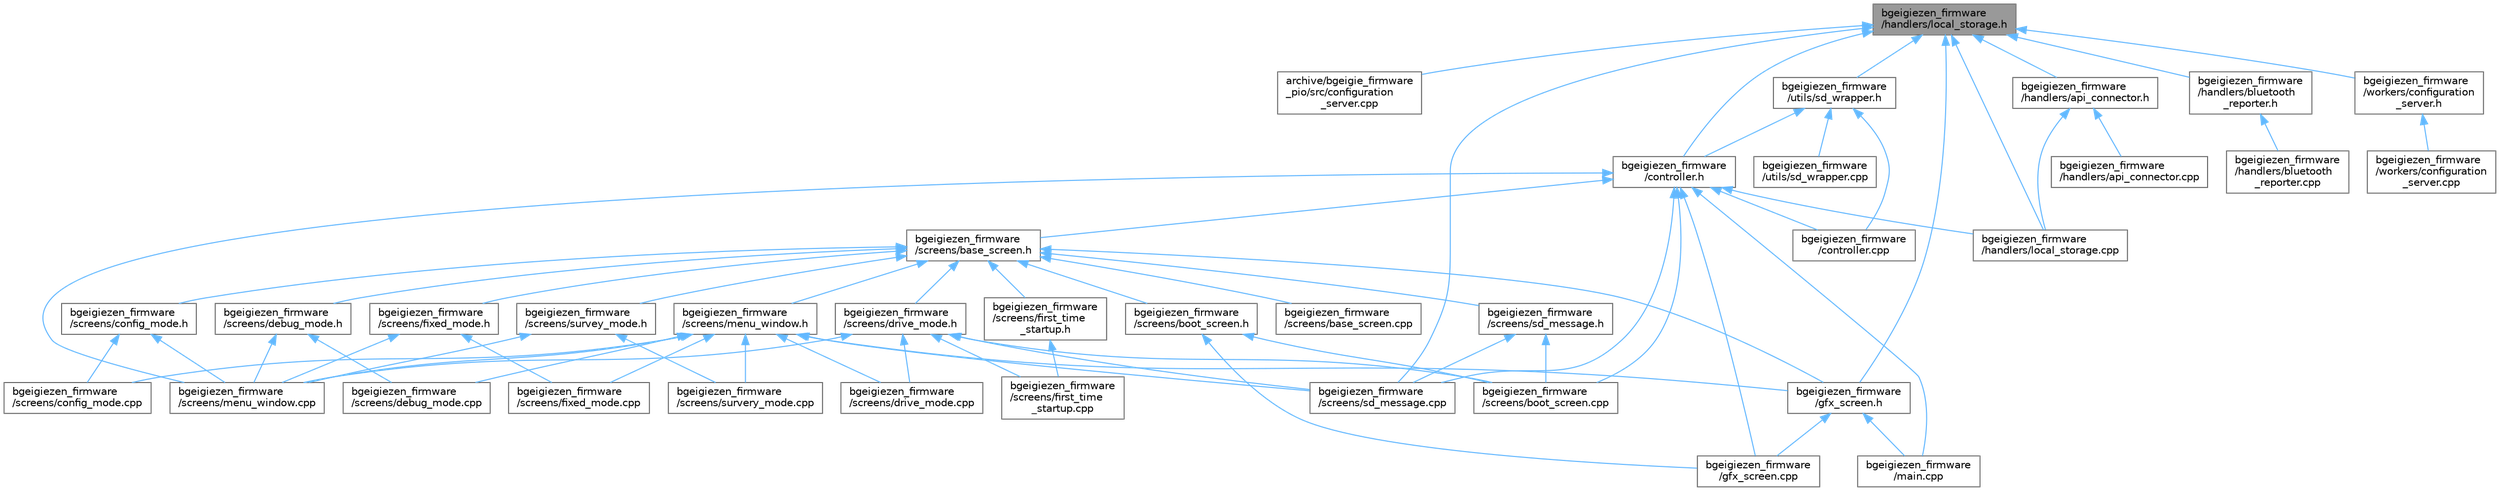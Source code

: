digraph "bgeigiezen_firmware/handlers/local_storage.h"
{
 // LATEX_PDF_SIZE
  bgcolor="transparent";
  edge [fontname=Helvetica,fontsize=10,labelfontname=Helvetica,labelfontsize=10];
  node [fontname=Helvetica,fontsize=10,shape=box,height=0.2,width=0.4];
  Node1 [id="Node000001",label="bgeigiezen_firmware\l/handlers/local_storage.h",height=0.2,width=0.4,color="gray40", fillcolor="grey60", style="filled", fontcolor="black",tooltip=" "];
  Node1 -> Node2 [id="edge64_Node000001_Node000002",dir="back",color="steelblue1",style="solid",tooltip=" "];
  Node2 [id="Node000002",label="archive/bgeigie_firmware\l_pio/src/configuration\l_server.cpp",height=0.2,width=0.4,color="grey40", fillcolor="white", style="filled",URL="$archive_2bgeigie__firmware__pio_2src_2configuration__server_8cpp.html",tooltip=" "];
  Node1 -> Node3 [id="edge65_Node000001_Node000003",dir="back",color="steelblue1",style="solid",tooltip=" "];
  Node3 [id="Node000003",label="bgeigiezen_firmware\l/controller.h",height=0.2,width=0.4,color="grey40", fillcolor="white", style="filled",URL="$controller_8h.html",tooltip=" "];
  Node3 -> Node4 [id="edge66_Node000003_Node000004",dir="back",color="steelblue1",style="solid",tooltip=" "];
  Node4 [id="Node000004",label="bgeigiezen_firmware\l/controller.cpp",height=0.2,width=0.4,color="grey40", fillcolor="white", style="filled",URL="$controller_8cpp.html",tooltip=" "];
  Node3 -> Node5 [id="edge67_Node000003_Node000005",dir="back",color="steelblue1",style="solid",tooltip=" "];
  Node5 [id="Node000005",label="bgeigiezen_firmware\l/gfx_screen.cpp",height=0.2,width=0.4,color="grey40", fillcolor="white", style="filled",URL="$gfx__screen_8cpp.html",tooltip=" "];
  Node3 -> Node6 [id="edge68_Node000003_Node000006",dir="back",color="steelblue1",style="solid",tooltip=" "];
  Node6 [id="Node000006",label="bgeigiezen_firmware\l/handlers/local_storage.cpp",height=0.2,width=0.4,color="grey40", fillcolor="white", style="filled",URL="$local__storage_8cpp.html",tooltip=" "];
  Node3 -> Node7 [id="edge69_Node000003_Node000007",dir="back",color="steelblue1",style="solid",tooltip=" "];
  Node7 [id="Node000007",label="bgeigiezen_firmware\l/main.cpp",height=0.2,width=0.4,color="grey40", fillcolor="white", style="filled",URL="$bgeigiezen__firmware_2main_8cpp.html",tooltip=" "];
  Node3 -> Node8 [id="edge70_Node000003_Node000008",dir="back",color="steelblue1",style="solid",tooltip=" "];
  Node8 [id="Node000008",label="bgeigiezen_firmware\l/screens/base_screen.h",height=0.2,width=0.4,color="grey40", fillcolor="white", style="filled",URL="$base__screen_8h.html",tooltip=" "];
  Node8 -> Node9 [id="edge71_Node000008_Node000009",dir="back",color="steelblue1",style="solid",tooltip=" "];
  Node9 [id="Node000009",label="bgeigiezen_firmware\l/gfx_screen.h",height=0.2,width=0.4,color="grey40", fillcolor="white", style="filled",URL="$gfx__screen_8h.html",tooltip=" "];
  Node9 -> Node5 [id="edge72_Node000009_Node000005",dir="back",color="steelblue1",style="solid",tooltip=" "];
  Node9 -> Node7 [id="edge73_Node000009_Node000007",dir="back",color="steelblue1",style="solid",tooltip=" "];
  Node8 -> Node10 [id="edge74_Node000008_Node000010",dir="back",color="steelblue1",style="solid",tooltip=" "];
  Node10 [id="Node000010",label="bgeigiezen_firmware\l/screens/base_screen.cpp",height=0.2,width=0.4,color="grey40", fillcolor="white", style="filled",URL="$base__screen_8cpp.html",tooltip=" "];
  Node8 -> Node11 [id="edge75_Node000008_Node000011",dir="back",color="steelblue1",style="solid",tooltip=" "];
  Node11 [id="Node000011",label="bgeigiezen_firmware\l/screens/boot_screen.h",height=0.2,width=0.4,color="grey40", fillcolor="white", style="filled",URL="$boot__screen_8h.html",tooltip=" "];
  Node11 -> Node5 [id="edge76_Node000011_Node000005",dir="back",color="steelblue1",style="solid",tooltip=" "];
  Node11 -> Node12 [id="edge77_Node000011_Node000012",dir="back",color="steelblue1",style="solid",tooltip=" "];
  Node12 [id="Node000012",label="bgeigiezen_firmware\l/screens/boot_screen.cpp",height=0.2,width=0.4,color="grey40", fillcolor="white", style="filled",URL="$boot__screen_8cpp.html",tooltip=" "];
  Node8 -> Node13 [id="edge78_Node000008_Node000013",dir="back",color="steelblue1",style="solid",tooltip=" "];
  Node13 [id="Node000013",label="bgeigiezen_firmware\l/screens/config_mode.h",height=0.2,width=0.4,color="grey40", fillcolor="white", style="filled",URL="$config__mode_8h.html",tooltip=" "];
  Node13 -> Node14 [id="edge79_Node000013_Node000014",dir="back",color="steelblue1",style="solid",tooltip=" "];
  Node14 [id="Node000014",label="bgeigiezen_firmware\l/screens/config_mode.cpp",height=0.2,width=0.4,color="grey40", fillcolor="white", style="filled",URL="$config__mode_8cpp.html",tooltip=" "];
  Node13 -> Node15 [id="edge80_Node000013_Node000015",dir="back",color="steelblue1",style="solid",tooltip=" "];
  Node15 [id="Node000015",label="bgeigiezen_firmware\l/screens/menu_window.cpp",height=0.2,width=0.4,color="grey40", fillcolor="white", style="filled",URL="$menu__window_8cpp.html",tooltip=" "];
  Node8 -> Node16 [id="edge81_Node000008_Node000016",dir="back",color="steelblue1",style="solid",tooltip=" "];
  Node16 [id="Node000016",label="bgeigiezen_firmware\l/screens/debug_mode.h",height=0.2,width=0.4,color="grey40", fillcolor="white", style="filled",URL="$debug__mode_8h.html",tooltip=" "];
  Node16 -> Node17 [id="edge82_Node000016_Node000017",dir="back",color="steelblue1",style="solid",tooltip=" "];
  Node17 [id="Node000017",label="bgeigiezen_firmware\l/screens/debug_mode.cpp",height=0.2,width=0.4,color="grey40", fillcolor="white", style="filled",URL="$debug__mode_8cpp.html",tooltip=" "];
  Node16 -> Node15 [id="edge83_Node000016_Node000015",dir="back",color="steelblue1",style="solid",tooltip=" "];
  Node8 -> Node18 [id="edge84_Node000008_Node000018",dir="back",color="steelblue1",style="solid",tooltip=" "];
  Node18 [id="Node000018",label="bgeigiezen_firmware\l/screens/drive_mode.h",height=0.2,width=0.4,color="grey40", fillcolor="white", style="filled",URL="$drive__mode_8h.html",tooltip=" "];
  Node18 -> Node12 [id="edge85_Node000018_Node000012",dir="back",color="steelblue1",style="solid",tooltip=" "];
  Node18 -> Node19 [id="edge86_Node000018_Node000019",dir="back",color="steelblue1",style="solid",tooltip=" "];
  Node19 [id="Node000019",label="bgeigiezen_firmware\l/screens/drive_mode.cpp",height=0.2,width=0.4,color="grey40", fillcolor="white", style="filled",URL="$drive__mode_8cpp.html",tooltip=" "];
  Node18 -> Node20 [id="edge87_Node000018_Node000020",dir="back",color="steelblue1",style="solid",tooltip=" "];
  Node20 [id="Node000020",label="bgeigiezen_firmware\l/screens/first_time\l_startup.cpp",height=0.2,width=0.4,color="grey40", fillcolor="white", style="filled",URL="$first__time__startup_8cpp.html",tooltip=" "];
  Node18 -> Node15 [id="edge88_Node000018_Node000015",dir="back",color="steelblue1",style="solid",tooltip=" "];
  Node18 -> Node21 [id="edge89_Node000018_Node000021",dir="back",color="steelblue1",style="solid",tooltip=" "];
  Node21 [id="Node000021",label="bgeigiezen_firmware\l/screens/sd_message.cpp",height=0.2,width=0.4,color="grey40", fillcolor="white", style="filled",URL="$sd__message_8cpp.html",tooltip=" "];
  Node8 -> Node22 [id="edge90_Node000008_Node000022",dir="back",color="steelblue1",style="solid",tooltip=" "];
  Node22 [id="Node000022",label="bgeigiezen_firmware\l/screens/first_time\l_startup.h",height=0.2,width=0.4,color="grey40", fillcolor="white", style="filled",URL="$first__time__startup_8h.html",tooltip=" "];
  Node22 -> Node20 [id="edge91_Node000022_Node000020",dir="back",color="steelblue1",style="solid",tooltip=" "];
  Node8 -> Node23 [id="edge92_Node000008_Node000023",dir="back",color="steelblue1",style="solid",tooltip=" "];
  Node23 [id="Node000023",label="bgeigiezen_firmware\l/screens/fixed_mode.h",height=0.2,width=0.4,color="grey40", fillcolor="white", style="filled",URL="$fixed__mode_8h.html",tooltip=" "];
  Node23 -> Node24 [id="edge93_Node000023_Node000024",dir="back",color="steelblue1",style="solid",tooltip=" "];
  Node24 [id="Node000024",label="bgeigiezen_firmware\l/screens/fixed_mode.cpp",height=0.2,width=0.4,color="grey40", fillcolor="white", style="filled",URL="$fixed__mode_8cpp.html",tooltip=" "];
  Node23 -> Node15 [id="edge94_Node000023_Node000015",dir="back",color="steelblue1",style="solid",tooltip=" "];
  Node8 -> Node25 [id="edge95_Node000008_Node000025",dir="back",color="steelblue1",style="solid",tooltip=" "];
  Node25 [id="Node000025",label="bgeigiezen_firmware\l/screens/menu_window.h",height=0.2,width=0.4,color="grey40", fillcolor="white", style="filled",URL="$menu__window_8h.html",tooltip=" "];
  Node25 -> Node9 [id="edge96_Node000025_Node000009",dir="back",color="steelblue1",style="solid",tooltip=" "];
  Node25 -> Node14 [id="edge97_Node000025_Node000014",dir="back",color="steelblue1",style="solid",tooltip=" "];
  Node25 -> Node17 [id="edge98_Node000025_Node000017",dir="back",color="steelblue1",style="solid",tooltip=" "];
  Node25 -> Node19 [id="edge99_Node000025_Node000019",dir="back",color="steelblue1",style="solid",tooltip=" "];
  Node25 -> Node24 [id="edge100_Node000025_Node000024",dir="back",color="steelblue1",style="solid",tooltip=" "];
  Node25 -> Node15 [id="edge101_Node000025_Node000015",dir="back",color="steelblue1",style="solid",tooltip=" "];
  Node25 -> Node21 [id="edge102_Node000025_Node000021",dir="back",color="steelblue1",style="solid",tooltip=" "];
  Node25 -> Node26 [id="edge103_Node000025_Node000026",dir="back",color="steelblue1",style="solid",tooltip=" "];
  Node26 [id="Node000026",label="bgeigiezen_firmware\l/screens/survery_mode.cpp",height=0.2,width=0.4,color="grey40", fillcolor="white", style="filled",URL="$survery__mode_8cpp.html",tooltip=" "];
  Node8 -> Node27 [id="edge104_Node000008_Node000027",dir="back",color="steelblue1",style="solid",tooltip=" "];
  Node27 [id="Node000027",label="bgeigiezen_firmware\l/screens/sd_message.h",height=0.2,width=0.4,color="grey40", fillcolor="white", style="filled",URL="$sd__message_8h.html",tooltip=" "];
  Node27 -> Node12 [id="edge105_Node000027_Node000012",dir="back",color="steelblue1",style="solid",tooltip=" "];
  Node27 -> Node21 [id="edge106_Node000027_Node000021",dir="back",color="steelblue1",style="solid",tooltip=" "];
  Node8 -> Node28 [id="edge107_Node000008_Node000028",dir="back",color="steelblue1",style="solid",tooltip=" "];
  Node28 [id="Node000028",label="bgeigiezen_firmware\l/screens/survey_mode.h",height=0.2,width=0.4,color="grey40", fillcolor="white", style="filled",URL="$survey__mode_8h.html",tooltip=" "];
  Node28 -> Node15 [id="edge108_Node000028_Node000015",dir="back",color="steelblue1",style="solid",tooltip=" "];
  Node28 -> Node26 [id="edge109_Node000028_Node000026",dir="back",color="steelblue1",style="solid",tooltip=" "];
  Node3 -> Node12 [id="edge110_Node000003_Node000012",dir="back",color="steelblue1",style="solid",tooltip=" "];
  Node3 -> Node15 [id="edge111_Node000003_Node000015",dir="back",color="steelblue1",style="solid",tooltip=" "];
  Node3 -> Node21 [id="edge112_Node000003_Node000021",dir="back",color="steelblue1",style="solid",tooltip=" "];
  Node1 -> Node9 [id="edge113_Node000001_Node000009",dir="back",color="steelblue1",style="solid",tooltip=" "];
  Node1 -> Node29 [id="edge114_Node000001_Node000029",dir="back",color="steelblue1",style="solid",tooltip=" "];
  Node29 [id="Node000029",label="bgeigiezen_firmware\l/handlers/api_connector.h",height=0.2,width=0.4,color="grey40", fillcolor="white", style="filled",URL="$api__connector_8h.html",tooltip=" "];
  Node29 -> Node30 [id="edge115_Node000029_Node000030",dir="back",color="steelblue1",style="solid",tooltip=" "];
  Node30 [id="Node000030",label="bgeigiezen_firmware\l/handlers/api_connector.cpp",height=0.2,width=0.4,color="grey40", fillcolor="white", style="filled",URL="$api__connector_8cpp.html",tooltip=" "];
  Node29 -> Node6 [id="edge116_Node000029_Node000006",dir="back",color="steelblue1",style="solid",tooltip=" "];
  Node1 -> Node31 [id="edge117_Node000001_Node000031",dir="back",color="steelblue1",style="solid",tooltip=" "];
  Node31 [id="Node000031",label="bgeigiezen_firmware\l/handlers/bluetooth\l_reporter.h",height=0.2,width=0.4,color="grey40", fillcolor="white", style="filled",URL="$bluetooth__reporter_8h.html",tooltip=" "];
  Node31 -> Node32 [id="edge118_Node000031_Node000032",dir="back",color="steelblue1",style="solid",tooltip=" "];
  Node32 [id="Node000032",label="bgeigiezen_firmware\l/handlers/bluetooth\l_reporter.cpp",height=0.2,width=0.4,color="grey40", fillcolor="white", style="filled",URL="$bluetooth__reporter_8cpp.html",tooltip=" "];
  Node1 -> Node6 [id="edge119_Node000001_Node000006",dir="back",color="steelblue1",style="solid",tooltip=" "];
  Node1 -> Node21 [id="edge120_Node000001_Node000021",dir="back",color="steelblue1",style="solid",tooltip=" "];
  Node1 -> Node33 [id="edge121_Node000001_Node000033",dir="back",color="steelblue1",style="solid",tooltip=" "];
  Node33 [id="Node000033",label="bgeigiezen_firmware\l/utils/sd_wrapper.h",height=0.2,width=0.4,color="grey40", fillcolor="white", style="filled",URL="$sd__wrapper_8h.html",tooltip=" "];
  Node33 -> Node4 [id="edge122_Node000033_Node000004",dir="back",color="steelblue1",style="solid",tooltip=" "];
  Node33 -> Node3 [id="edge123_Node000033_Node000003",dir="back",color="steelblue1",style="solid",tooltip=" "];
  Node33 -> Node34 [id="edge124_Node000033_Node000034",dir="back",color="steelblue1",style="solid",tooltip=" "];
  Node34 [id="Node000034",label="bgeigiezen_firmware\l/utils/sd_wrapper.cpp",height=0.2,width=0.4,color="grey40", fillcolor="white", style="filled",URL="$sd__wrapper_8cpp.html",tooltip=" "];
  Node1 -> Node35 [id="edge125_Node000001_Node000035",dir="back",color="steelblue1",style="solid",tooltip=" "];
  Node35 [id="Node000035",label="bgeigiezen_firmware\l/workers/configuration\l_server.h",height=0.2,width=0.4,color="grey40", fillcolor="white", style="filled",URL="$configuration__server_8h.html",tooltip=" "];
  Node35 -> Node36 [id="edge126_Node000035_Node000036",dir="back",color="steelblue1",style="solid",tooltip=" "];
  Node36 [id="Node000036",label="bgeigiezen_firmware\l/workers/configuration\l_server.cpp",height=0.2,width=0.4,color="grey40", fillcolor="white", style="filled",URL="$bgeigiezen__firmware_2workers_2configuration__server_8cpp.html",tooltip=" "];
}
